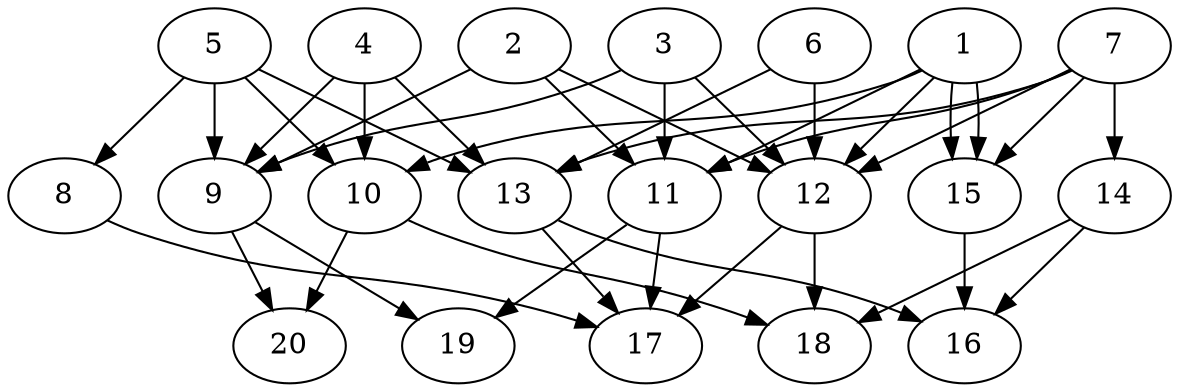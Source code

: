 // DAG automatically generated by daggen at Thu Oct  3 13:58:43 2019
// ./daggen --dot -n 20 --ccr 0.4 --fat 0.7 --regular 0.9 --density 0.7 --mindata 5242880 --maxdata 52428800 
digraph G {
  1 [size="128302080", alpha="0.11", expect_size="51320832"] 
  1 -> 10 [size ="51320832"]
  1 -> 11 [size ="51320832"]
  1 -> 12 [size ="51320832"]
  1 -> 15 [size ="51320832"]
  1 -> 15 [size ="51320832"]
  2 [size="86630400", alpha="0.02", expect_size="34652160"] 
  2 -> 9 [size ="34652160"]
  2 -> 11 [size ="34652160"]
  2 -> 12 [size ="34652160"]
  3 [size="18792960", alpha="0.13", expect_size="7517184"] 
  3 -> 9 [size ="7517184"]
  3 -> 11 [size ="7517184"]
  3 -> 12 [size ="7517184"]
  4 [size="20098560", alpha="0.09", expect_size="8039424"] 
  4 -> 9 [size ="8039424"]
  4 -> 10 [size ="8039424"]
  4 -> 13 [size ="8039424"]
  5 [size="81774080", alpha="0.06", expect_size="32709632"] 
  5 -> 8 [size ="32709632"]
  5 -> 9 [size ="32709632"]
  5 -> 10 [size ="32709632"]
  5 -> 13 [size ="32709632"]
  6 [size="67220480", alpha="0.18", expect_size="26888192"] 
  6 -> 12 [size ="26888192"]
  6 -> 13 [size ="26888192"]
  7 [size="119439360", alpha="0.09", expect_size="47775744"] 
  7 -> 11 [size ="47775744"]
  7 -> 12 [size ="47775744"]
  7 -> 13 [size ="47775744"]
  7 -> 14 [size ="47775744"]
  7 -> 15 [size ="47775744"]
  8 [size="110684160", alpha="0.13", expect_size="44273664"] 
  8 -> 17 [size ="44273664"]
  9 [size="60802560", alpha="0.08", expect_size="24321024"] 
  9 -> 19 [size ="24321024"]
  9 -> 20 [size ="24321024"]
  10 [size="92134400", alpha="0.19", expect_size="36853760"] 
  10 -> 18 [size ="36853760"]
  10 -> 20 [size ="36853760"]
  11 [size="71610880", alpha="0.15", expect_size="28644352"] 
  11 -> 17 [size ="28644352"]
  11 -> 19 [size ="28644352"]
  12 [size="19228160", alpha="0.19", expect_size="7691264"] 
  12 -> 17 [size ="7691264"]
  12 -> 18 [size ="7691264"]
  13 [size="30215680", alpha="0.01", expect_size="12086272"] 
  13 -> 16 [size ="12086272"]
  13 -> 17 [size ="12086272"]
  14 [size="109107200", alpha="0.11", expect_size="43642880"] 
  14 -> 16 [size ="43642880"]
  14 -> 18 [size ="43642880"]
  15 [size="46443520", alpha="0.05", expect_size="18577408"] 
  15 -> 16 [size ="18577408"]
  16 [size="79687680", alpha="0.16", expect_size="31875072"] 
  17 [size="68331520", alpha="0.16", expect_size="27332608"] 
  18 [size="123054080", alpha="0.03", expect_size="49221632"] 
  19 [size="80130560", alpha="0.16", expect_size="32052224"] 
  20 [size="129889280", alpha="0.18", expect_size="51955712"] 
}
